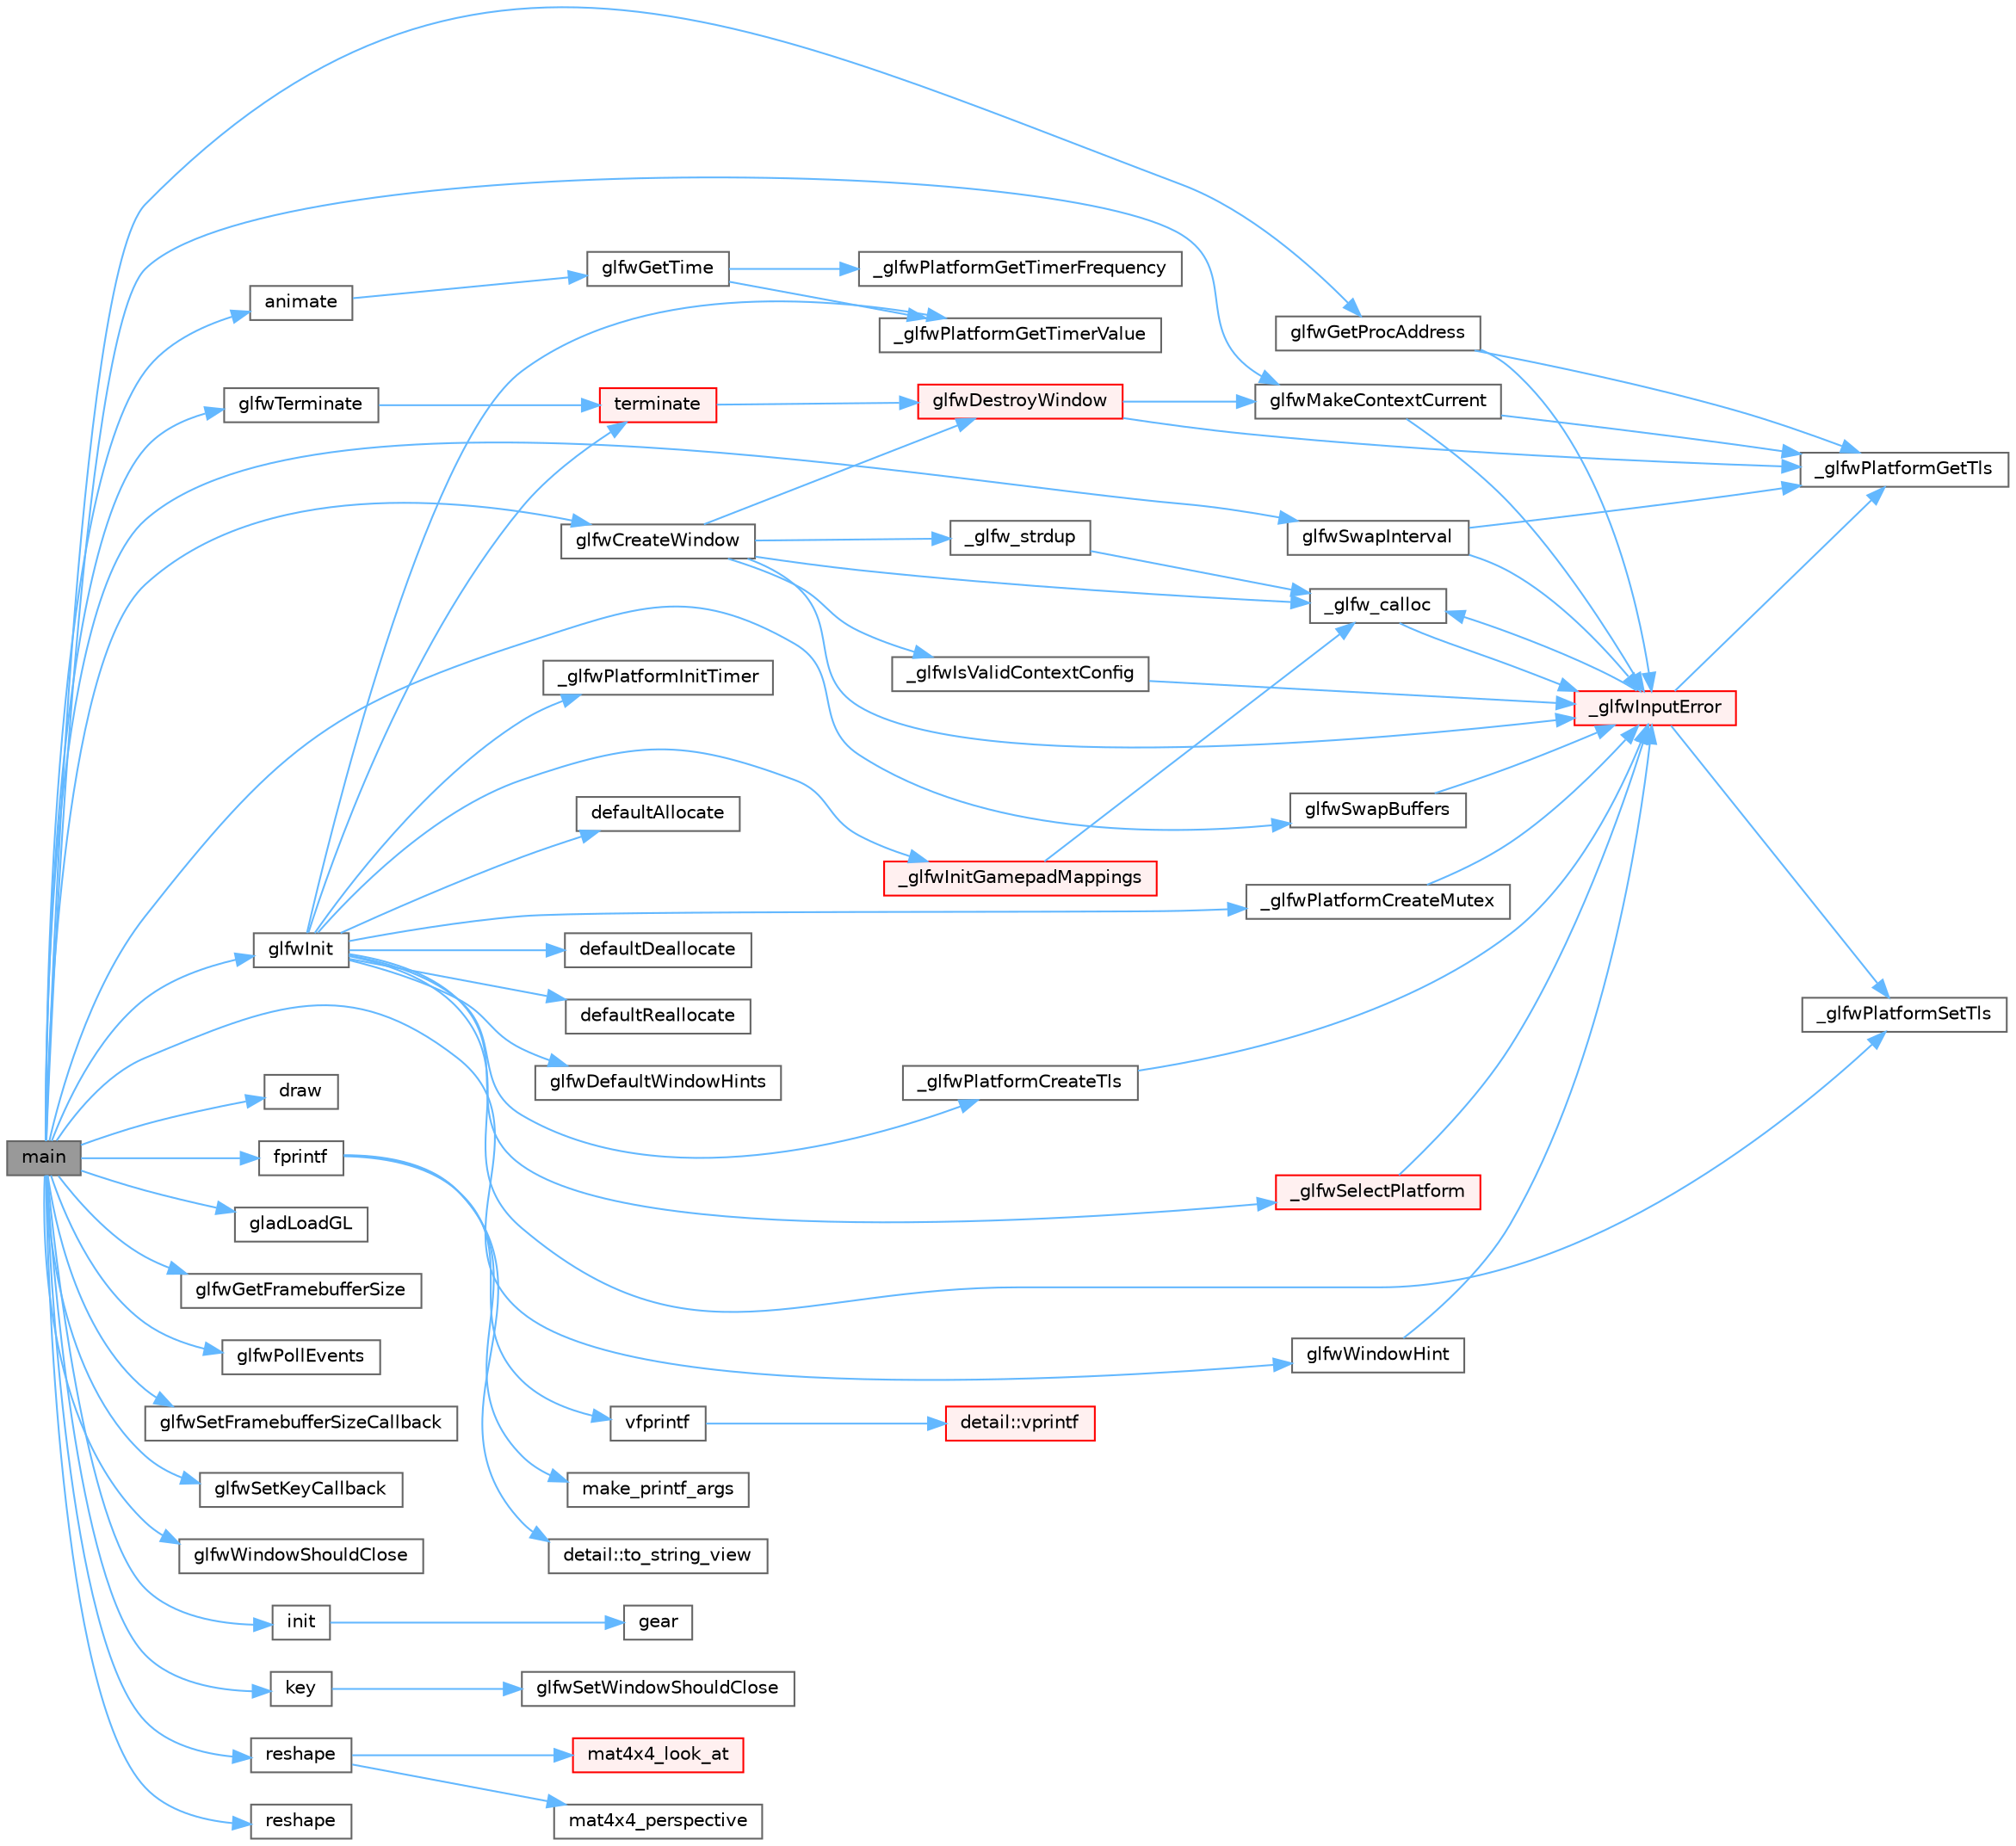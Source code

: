 digraph "main"
{
 // LATEX_PDF_SIZE
  bgcolor="transparent";
  edge [fontname=Helvetica,fontsize=10,labelfontname=Helvetica,labelfontsize=10];
  node [fontname=Helvetica,fontsize=10,shape=box,height=0.2,width=0.4];
  rankdir="LR";
  Node1 [id="Node000001",label="main",height=0.2,width=0.4,color="gray40", fillcolor="grey60", style="filled", fontcolor="black",tooltip=" "];
  Node1 -> Node2 [id="edge1_Node000001_Node000002",color="steelblue1",style="solid",tooltip=" "];
  Node2 [id="Node000002",label="animate",height=0.2,width=0.4,color="grey40", fillcolor="white", style="filled",URL="$gears_8c.html#af7a75874690301f56bcd3fa511ba39a8",tooltip=" "];
  Node2 -> Node3 [id="edge2_Node000002_Node000003",color="steelblue1",style="solid",tooltip=" "];
  Node3 [id="Node000003",label="glfwGetTime",height=0.2,width=0.4,color="grey40", fillcolor="white", style="filled",URL="$group__input.html#ga03d4a1039b8662c71eeb40beea8cb622",tooltip="Returns the GLFW time."];
  Node3 -> Node4 [id="edge3_Node000003_Node000004",color="steelblue1",style="solid",tooltip=" "];
  Node4 [id="Node000004",label="_glfwPlatformGetTimerFrequency",height=0.2,width=0.4,color="grey40", fillcolor="white", style="filled",URL="$posix__time_8c.html#ab3fe69b1eec5554114fe774623a15137",tooltip=" "];
  Node3 -> Node5 [id="edge4_Node000003_Node000005",color="steelblue1",style="solid",tooltip=" "];
  Node5 [id="Node000005",label="_glfwPlatformGetTimerValue",height=0.2,width=0.4,color="grey40", fillcolor="white", style="filled",URL="$posix__time_8c.html#a5ee7e09b380d3afdd3c2738b726a2a6e",tooltip=" "];
  Node1 -> Node6 [id="edge5_Node000001_Node000006",color="steelblue1",style="solid",tooltip=" "];
  Node6 [id="Node000006",label="draw",height=0.2,width=0.4,color="grey40", fillcolor="white", style="filled",URL="$gears_8c.html#a96a68ee53ffcf494ca60f94ac05d94bb",tooltip=" "];
  Node1 -> Node7 [id="edge6_Node000001_Node000007",color="steelblue1",style="solid",tooltip=" "];
  Node7 [id="Node000007",label="fprintf",height=0.2,width=0.4,color="grey40", fillcolor="white", style="filled",URL="$printf_8h.html#a9f315126362cae9675de1642105e631e",tooltip=" "];
  Node7 -> Node8 [id="edge7_Node000007_Node000008",color="steelblue1",style="solid",tooltip=" "];
  Node8 [id="Node000008",label="make_printf_args",height=0.2,width=0.4,color="grey40", fillcolor="white", style="filled",URL="$printf_8h.html#a27dcc0efcda04388971dbea3c875f122",tooltip=" "];
  Node7 -> Node9 [id="edge8_Node000007_Node000009",color="steelblue1",style="solid",tooltip=" "];
  Node9 [id="Node000009",label="detail::to_string_view",height=0.2,width=0.4,color="grey40", fillcolor="white", style="filled",URL="$namespacedetail.html#abeae79fa3e1eded2d8fbd56cc9f0960e",tooltip=" "];
  Node7 -> Node10 [id="edge9_Node000007_Node000010",color="steelblue1",style="solid",tooltip=" "];
  Node10 [id="Node000010",label="vfprintf",height=0.2,width=0.4,color="grey40", fillcolor="white", style="filled",URL="$printf_8h.html#abb30aad964fc771fb52cf3ad88649df2",tooltip=" "];
  Node10 -> Node11 [id="edge10_Node000010_Node000011",color="steelblue1",style="solid",tooltip=" "];
  Node11 [id="Node000011",label="detail::vprintf",height=0.2,width=0.4,color="red", fillcolor="#FFF0F0", style="filled",URL="$namespacedetail.html#a1c8c2218e4c822aa8f743fb9c573717f",tooltip=" "];
  Node1 -> Node40 [id="edge11_Node000001_Node000040",color="steelblue1",style="solid",tooltip=" "];
  Node40 [id="Node000040",label="gladLoadGL",height=0.2,width=0.4,color="grey40", fillcolor="white", style="filled",URL="$gl_8h.html#a7994567e82772589f6e507f74300bac0",tooltip=" "];
  Node1 -> Node41 [id="edge12_Node000001_Node000041",color="steelblue1",style="solid",tooltip=" "];
  Node41 [id="Node000041",label="glfwCreateWindow",height=0.2,width=0.4,color="grey40", fillcolor="white", style="filled",URL="$group__window.html#gaaccd00fafe81e2db94e8cdf55721e055",tooltip="Creates a window and its associated context."];
  Node41 -> Node42 [id="edge13_Node000041_Node000042",color="steelblue1",style="solid",tooltip=" "];
  Node42 [id="Node000042",label="_glfw_calloc",height=0.2,width=0.4,color="grey40", fillcolor="white", style="filled",URL="$glfw_2src_2init_8c.html#a88a6e01ef5c1245a6d2a5e62b02e5678",tooltip=" "];
  Node42 -> Node43 [id="edge14_Node000042_Node000043",color="steelblue1",style="solid",tooltip=" "];
  Node43 [id="Node000043",label="_glfwInputError",height=0.2,width=0.4,color="red", fillcolor="#FFF0F0", style="filled",URL="$glfw_2src_2init_8c.html#a3287b282ec57a4a89127ae51f49f10f5",tooltip=" "];
  Node43 -> Node42 [id="edge15_Node000043_Node000042",color="steelblue1",style="solid",tooltip=" "];
  Node43 -> Node44 [id="edge16_Node000043_Node000044",color="steelblue1",style="solid",tooltip=" "];
  Node44 [id="Node000044",label="_glfwPlatformGetTls",height=0.2,width=0.4,color="grey40", fillcolor="white", style="filled",URL="$posix__thread_8c.html#a7d2f6e8ecd2e06f2e86d9446d642bd00",tooltip=" "];
  Node43 -> Node46 [id="edge17_Node000043_Node000046",color="steelblue1",style="solid",tooltip=" "];
  Node46 [id="Node000046",label="_glfwPlatformSetTls",height=0.2,width=0.4,color="grey40", fillcolor="white", style="filled",URL="$posix__thread_8c.html#a302f48b6d4dba6b3579449d8a43cfae7",tooltip=" "];
  Node41 -> Node48 [id="edge18_Node000041_Node000048",color="steelblue1",style="solid",tooltip=" "];
  Node48 [id="Node000048",label="_glfw_strdup",height=0.2,width=0.4,color="grey40", fillcolor="white", style="filled",URL="$glfw_2src_2init_8c.html#af725e1f466a710a1fc590ff3726f1151",tooltip=" "];
  Node48 -> Node42 [id="edge19_Node000048_Node000042",color="steelblue1",style="solid",tooltip=" "];
  Node41 -> Node43 [id="edge20_Node000041_Node000043",color="steelblue1",style="solid",tooltip=" "];
  Node41 -> Node49 [id="edge21_Node000041_Node000049",color="steelblue1",style="solid",tooltip=" "];
  Node49 [id="Node000049",label="_glfwIsValidContextConfig",height=0.2,width=0.4,color="grey40", fillcolor="white", style="filled",URL="$context_8c.html#a659c5d5b0cd359304004700d16a76954",tooltip=" "];
  Node49 -> Node43 [id="edge22_Node000049_Node000043",color="steelblue1",style="solid",tooltip=" "];
  Node41 -> Node50 [id="edge23_Node000041_Node000050",color="steelblue1",style="solid",tooltip=" "];
  Node50 [id="Node000050",label="glfwDestroyWindow",height=0.2,width=0.4,color="red", fillcolor="#FFF0F0", style="filled",URL="$group__window.html#ga806747476b7247d292be3711c323ea10",tooltip="Destroys the specified window and its context."];
  Node50 -> Node44 [id="edge24_Node000050_Node000044",color="steelblue1",style="solid",tooltip=" "];
  Node50 -> Node52 [id="edge25_Node000050_Node000052",color="steelblue1",style="solid",tooltip=" "];
  Node52 [id="Node000052",label="glfwMakeContextCurrent",height=0.2,width=0.4,color="grey40", fillcolor="white", style="filled",URL="$group__context.html#gafd76c93e15ec8b0b90506a9936a46185",tooltip="Makes the context of the specified window current for the calling thread."];
  Node52 -> Node43 [id="edge26_Node000052_Node000043",color="steelblue1",style="solid",tooltip=" "];
  Node52 -> Node44 [id="edge27_Node000052_Node000044",color="steelblue1",style="solid",tooltip=" "];
  Node1 -> Node53 [id="edge28_Node000001_Node000053",color="steelblue1",style="solid",tooltip=" "];
  Node53 [id="Node000053",label="glfwGetFramebufferSize",height=0.2,width=0.4,color="grey40", fillcolor="white", style="filled",URL="$group__window.html#gaf7d17f3534b4b6dc9a6f905e3a240b7e",tooltip="Retrieves the size of the framebuffer of the specified window."];
  Node1 -> Node54 [id="edge29_Node000001_Node000054",color="steelblue1",style="solid",tooltip=" "];
  Node54 [id="Node000054",label="glfwGetProcAddress",height=0.2,width=0.4,color="grey40", fillcolor="white", style="filled",URL="$group__context.html#ga0e8af175218929615c16e74938c10f2a",tooltip="Returns the address of the specified function for the current context."];
  Node54 -> Node43 [id="edge30_Node000054_Node000043",color="steelblue1",style="solid",tooltip=" "];
  Node54 -> Node44 [id="edge31_Node000054_Node000044",color="steelblue1",style="solid",tooltip=" "];
  Node1 -> Node55 [id="edge32_Node000001_Node000055",color="steelblue1",style="solid",tooltip=" "];
  Node55 [id="Node000055",label="glfwInit",height=0.2,width=0.4,color="grey40", fillcolor="white", style="filled",URL="$group__init.html#gab41771f0215a2e0afb4cf1cf98082d40",tooltip="Initializes the GLFW library."];
  Node55 -> Node56 [id="edge33_Node000055_Node000056",color="steelblue1",style="solid",tooltip=" "];
  Node56 [id="Node000056",label="_glfwInitGamepadMappings",height=0.2,width=0.4,color="red", fillcolor="#FFF0F0", style="filled",URL="$input_8c.html#a1dab257a37caa6b39cfe9924c2487db6",tooltip=" "];
  Node56 -> Node42 [id="edge34_Node000056_Node000042",color="steelblue1",style="solid",tooltip=" "];
  Node55 -> Node58 [id="edge35_Node000055_Node000058",color="steelblue1",style="solid",tooltip=" "];
  Node58 [id="Node000058",label="_glfwPlatformCreateMutex",height=0.2,width=0.4,color="grey40", fillcolor="white", style="filled",URL="$posix__thread_8c.html#a6c5f30449fe62f561c9b01f839ec0438",tooltip=" "];
  Node58 -> Node43 [id="edge36_Node000058_Node000043",color="steelblue1",style="solid",tooltip=" "];
  Node55 -> Node59 [id="edge37_Node000055_Node000059",color="steelblue1",style="solid",tooltip=" "];
  Node59 [id="Node000059",label="_glfwPlatformCreateTls",height=0.2,width=0.4,color="grey40", fillcolor="white", style="filled",URL="$posix__thread_8c.html#afad94d57290ac85fbece14f93c41754f",tooltip=" "];
  Node59 -> Node43 [id="edge38_Node000059_Node000043",color="steelblue1",style="solid",tooltip=" "];
  Node55 -> Node5 [id="edge39_Node000055_Node000005",color="steelblue1",style="solid",tooltip=" "];
  Node55 -> Node60 [id="edge40_Node000055_Node000060",color="steelblue1",style="solid",tooltip=" "];
  Node60 [id="Node000060",label="_glfwPlatformInitTimer",height=0.2,width=0.4,color="grey40", fillcolor="white", style="filled",URL="$posix__time_8c.html#a6029c1379e357d7b4e8836e1c1ad2fa2",tooltip=" "];
  Node55 -> Node46 [id="edge41_Node000055_Node000046",color="steelblue1",style="solid",tooltip=" "];
  Node55 -> Node61 [id="edge42_Node000055_Node000061",color="steelblue1",style="solid",tooltip=" "];
  Node61 [id="Node000061",label="_glfwSelectPlatform",height=0.2,width=0.4,color="red", fillcolor="#FFF0F0", style="filled",URL="$platform_8c.html#ac0e7d5f9c3735b1959f87e959b90ce53",tooltip=" "];
  Node61 -> Node43 [id="edge43_Node000061_Node000043",color="steelblue1",style="solid",tooltip=" "];
  Node55 -> Node193 [id="edge44_Node000055_Node000193",color="steelblue1",style="solid",tooltip=" "];
  Node193 [id="Node000193",label="defaultAllocate",height=0.2,width=0.4,color="grey40", fillcolor="white", style="filled",URL="$glfw_2src_2init_8c.html#a84bc7140bca4ebe2e32016f87e1a3e19",tooltip=" "];
  Node55 -> Node194 [id="edge45_Node000055_Node000194",color="steelblue1",style="solid",tooltip=" "];
  Node194 [id="Node000194",label="defaultDeallocate",height=0.2,width=0.4,color="grey40", fillcolor="white", style="filled",URL="$glfw_2src_2init_8c.html#a81fde93f12ddf3ac12ffec825358ef9b",tooltip=" "];
  Node55 -> Node195 [id="edge46_Node000055_Node000195",color="steelblue1",style="solid",tooltip=" "];
  Node195 [id="Node000195",label="defaultReallocate",height=0.2,width=0.4,color="grey40", fillcolor="white", style="filled",URL="$glfw_2src_2init_8c.html#ad57bef403de5abe0338b4c1b8a7650fb",tooltip=" "];
  Node55 -> Node196 [id="edge47_Node000055_Node000196",color="steelblue1",style="solid",tooltip=" "];
  Node196 [id="Node000196",label="glfwDefaultWindowHints",height=0.2,width=0.4,color="grey40", fillcolor="white", style="filled",URL="$group__window.html#ga8050ddceed9dc6bd9d3aa35666195cd4",tooltip="Resets all window hints to their default values."];
  Node55 -> Node197 [id="edge48_Node000055_Node000197",color="steelblue1",style="solid",tooltip=" "];
  Node197 [id="Node000197",label="terminate",height=0.2,width=0.4,color="red", fillcolor="#FFF0F0", style="filled",URL="$glfw_2src_2init_8c.html#ae5a773506a43a9bc54bce503f234c209",tooltip=" "];
  Node197 -> Node50 [id="edge49_Node000197_Node000050",color="steelblue1",style="solid",tooltip=" "];
  Node1 -> Node52 [id="edge50_Node000001_Node000052",color="steelblue1",style="solid",tooltip=" "];
  Node1 -> Node203 [id="edge51_Node000001_Node000203",color="steelblue1",style="solid",tooltip=" "];
  Node203 [id="Node000203",label="glfwPollEvents",height=0.2,width=0.4,color="grey40", fillcolor="white", style="filled",URL="$group__window.html#ga872d16e4c77f58c0436f356255920cfc",tooltip="Processes all pending events."];
  Node1 -> Node204 [id="edge52_Node000001_Node000204",color="steelblue1",style="solid",tooltip=" "];
  Node204 [id="Node000204",label="glfwSetFramebufferSizeCallback",height=0.2,width=0.4,color="grey40", fillcolor="white", style="filled",URL="$group__window.html#ga41d69f9f263d7b33ea03cf58772b4ea0",tooltip="Sets the framebuffer resize callback for the specified window."];
  Node1 -> Node205 [id="edge53_Node000001_Node000205",color="steelblue1",style="solid",tooltip=" "];
  Node205 [id="Node000205",label="glfwSetKeyCallback",height=0.2,width=0.4,color="grey40", fillcolor="white", style="filled",URL="$group__input.html#gaa4cbcb81b939b8800e44cea971ddae47",tooltip="Sets the key callback."];
  Node1 -> Node206 [id="edge54_Node000001_Node000206",color="steelblue1",style="solid",tooltip=" "];
  Node206 [id="Node000206",label="glfwSwapBuffers",height=0.2,width=0.4,color="grey40", fillcolor="white", style="filled",URL="$group__window.html#gafb827800eedbfcbc97b1e5408df668d7",tooltip="Swaps the front and back buffers of the specified window."];
  Node206 -> Node43 [id="edge55_Node000206_Node000043",color="steelblue1",style="solid",tooltip=" "];
  Node1 -> Node207 [id="edge56_Node000001_Node000207",color="steelblue1",style="solid",tooltip=" "];
  Node207 [id="Node000207",label="glfwSwapInterval",height=0.2,width=0.4,color="grey40", fillcolor="white", style="filled",URL="$group__context.html#ga12a595c06947cec4967c6e1f14210a8a",tooltip="Sets the swap interval for the current context."];
  Node207 -> Node43 [id="edge57_Node000207_Node000043",color="steelblue1",style="solid",tooltip=" "];
  Node207 -> Node44 [id="edge58_Node000207_Node000044",color="steelblue1",style="solid",tooltip=" "];
  Node1 -> Node208 [id="edge59_Node000001_Node000208",color="steelblue1",style="solid",tooltip=" "];
  Node208 [id="Node000208",label="glfwTerminate",height=0.2,width=0.4,color="grey40", fillcolor="white", style="filled",URL="$group__init.html#gafd90e6fd4819ea9e22e5e739519a6504",tooltip="Terminates the GLFW library."];
  Node208 -> Node197 [id="edge60_Node000208_Node000197",color="steelblue1",style="solid",tooltip=" "];
  Node1 -> Node209 [id="edge61_Node000001_Node000209",color="steelblue1",style="solid",tooltip=" "];
  Node209 [id="Node000209",label="glfwWindowHint",height=0.2,width=0.4,color="grey40", fillcolor="white", style="filled",URL="$group__window.html#ga69c40728499720bef8a49aa925ea0efa",tooltip="Sets the specified window hint to the desired value."];
  Node209 -> Node43 [id="edge62_Node000209_Node000043",color="steelblue1",style="solid",tooltip=" "];
  Node1 -> Node210 [id="edge63_Node000001_Node000210",color="steelblue1",style="solid",tooltip=" "];
  Node210 [id="Node000210",label="glfwWindowShouldClose",height=0.2,width=0.4,color="grey40", fillcolor="white", style="filled",URL="$group__window.html#gaa6162f67dfa38b8beda2fea623649332",tooltip="Checks the close flag of the specified window."];
  Node1 -> Node211 [id="edge64_Node000001_Node000211",color="steelblue1",style="solid",tooltip=" "];
  Node211 [id="Node000211",label="init",height=0.2,width=0.4,color="grey40", fillcolor="white", style="filled",URL="$gears_8c.html#a17fb021b480a1f220d2579807fa2e398",tooltip=" "];
  Node211 -> Node212 [id="edge65_Node000211_Node000212",color="steelblue1",style="solid",tooltip=" "];
  Node212 [id="Node000212",label="gear",height=0.2,width=0.4,color="grey40", fillcolor="white", style="filled",URL="$gears_8c.html#ac883c34a8dcebc2923184cc364a46b7a",tooltip=" "];
  Node1 -> Node94 [id="edge66_Node000001_Node000094",color="steelblue1",style="solid",tooltip=" "];
  Node94 [id="Node000094",label="key",height=0.2,width=0.4,color="grey40", fillcolor="white", style="filled",URL="$gears_8c.html#accd6b5b92b78666e36543412d4ac14cd",tooltip=" "];
  Node94 -> Node95 [id="edge67_Node000094_Node000095",color="steelblue1",style="solid",tooltip=" "];
  Node95 [id="Node000095",label="glfwSetWindowShouldClose",height=0.2,width=0.4,color="grey40", fillcolor="white", style="filled",URL="$group__window.html#ga1cadeda7a1e2f224e06a8415d30741aa",tooltip="Sets the close flag of the specified window."];
  Node1 -> Node213 [id="edge68_Node000001_Node000213",color="steelblue1",style="solid",tooltip=" "];
  Node213 [id="Node000213",label="reshape",height=0.2,width=0.4,color="grey40", fillcolor="white", style="filled",URL="$boing_8c.html#a5272e39ef9d8944cb3f99d656f9f555a",tooltip=" "];
  Node213 -> Node214 [id="edge69_Node000213_Node000214",color="steelblue1",style="solid",tooltip=" "];
  Node214 [id="Node000214",label="mat4x4_look_at",height=0.2,width=0.4,color="red", fillcolor="#FFF0F0", style="filled",URL="$linmath_8h.html#a730f784f4cba86a5bacb673ed937acc7",tooltip=" "];
  Node213 -> Node218 [id="edge70_Node000213_Node000218",color="steelblue1",style="solid",tooltip=" "];
  Node218 [id="Node000218",label="mat4x4_perspective",height=0.2,width=0.4,color="grey40", fillcolor="white", style="filled",URL="$linmath_8h.html#a94145cd87abb64ac311b7937f5b822b6",tooltip=" "];
  Node1 -> Node219 [id="edge71_Node000001_Node000219",color="steelblue1",style="solid",tooltip=" "];
  Node219 [id="Node000219",label="reshape",height=0.2,width=0.4,color="grey40", fillcolor="white", style="filled",URL="$gears_8c.html#a90c91eeeaf414ba66b8bf9861ce6a9a3",tooltip=" "];
}
